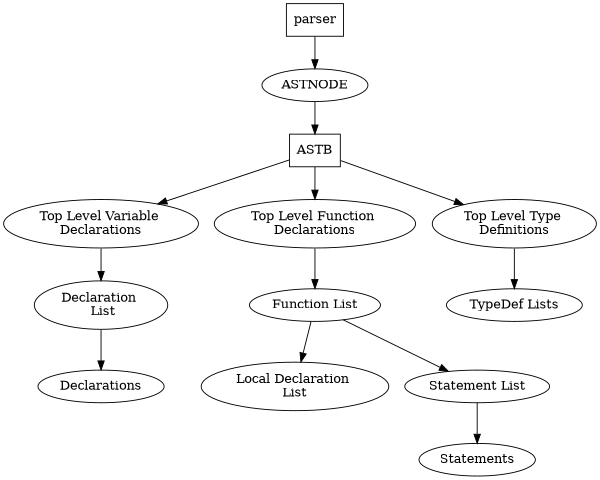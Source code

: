 digraph G {
	size = "4,4";
	parser [shape=box];
	ASTB [shape=box];
	parser -> ASTNODE;
	ASTNODE -> ASTB;
	ASTB -> global;
	global [label="Top Level Variable \nDeclarations"];
	ASTB -> functions;
	functions [label="Top Level Function \nDeclarations"];
	ASTB -> typedef;
	typedef [label="Top Level Type \nDefinitions"];
	global -> declare_list;
	declare_list [label="Declaration \n List"];
	declare_list -> Declarations;
	typedef -> TList;
	TList [label="TypeDef Lists"];
	functions -> Flist;
	Flist [label="Function List"];
	Flist -> fdlist;
	Flist -> fstatementList;
	fdlist [label="Local Declaration \nList"];
	fstatementList[label="Statement List"];
	fstatementList -> Statements;
	Statements

}